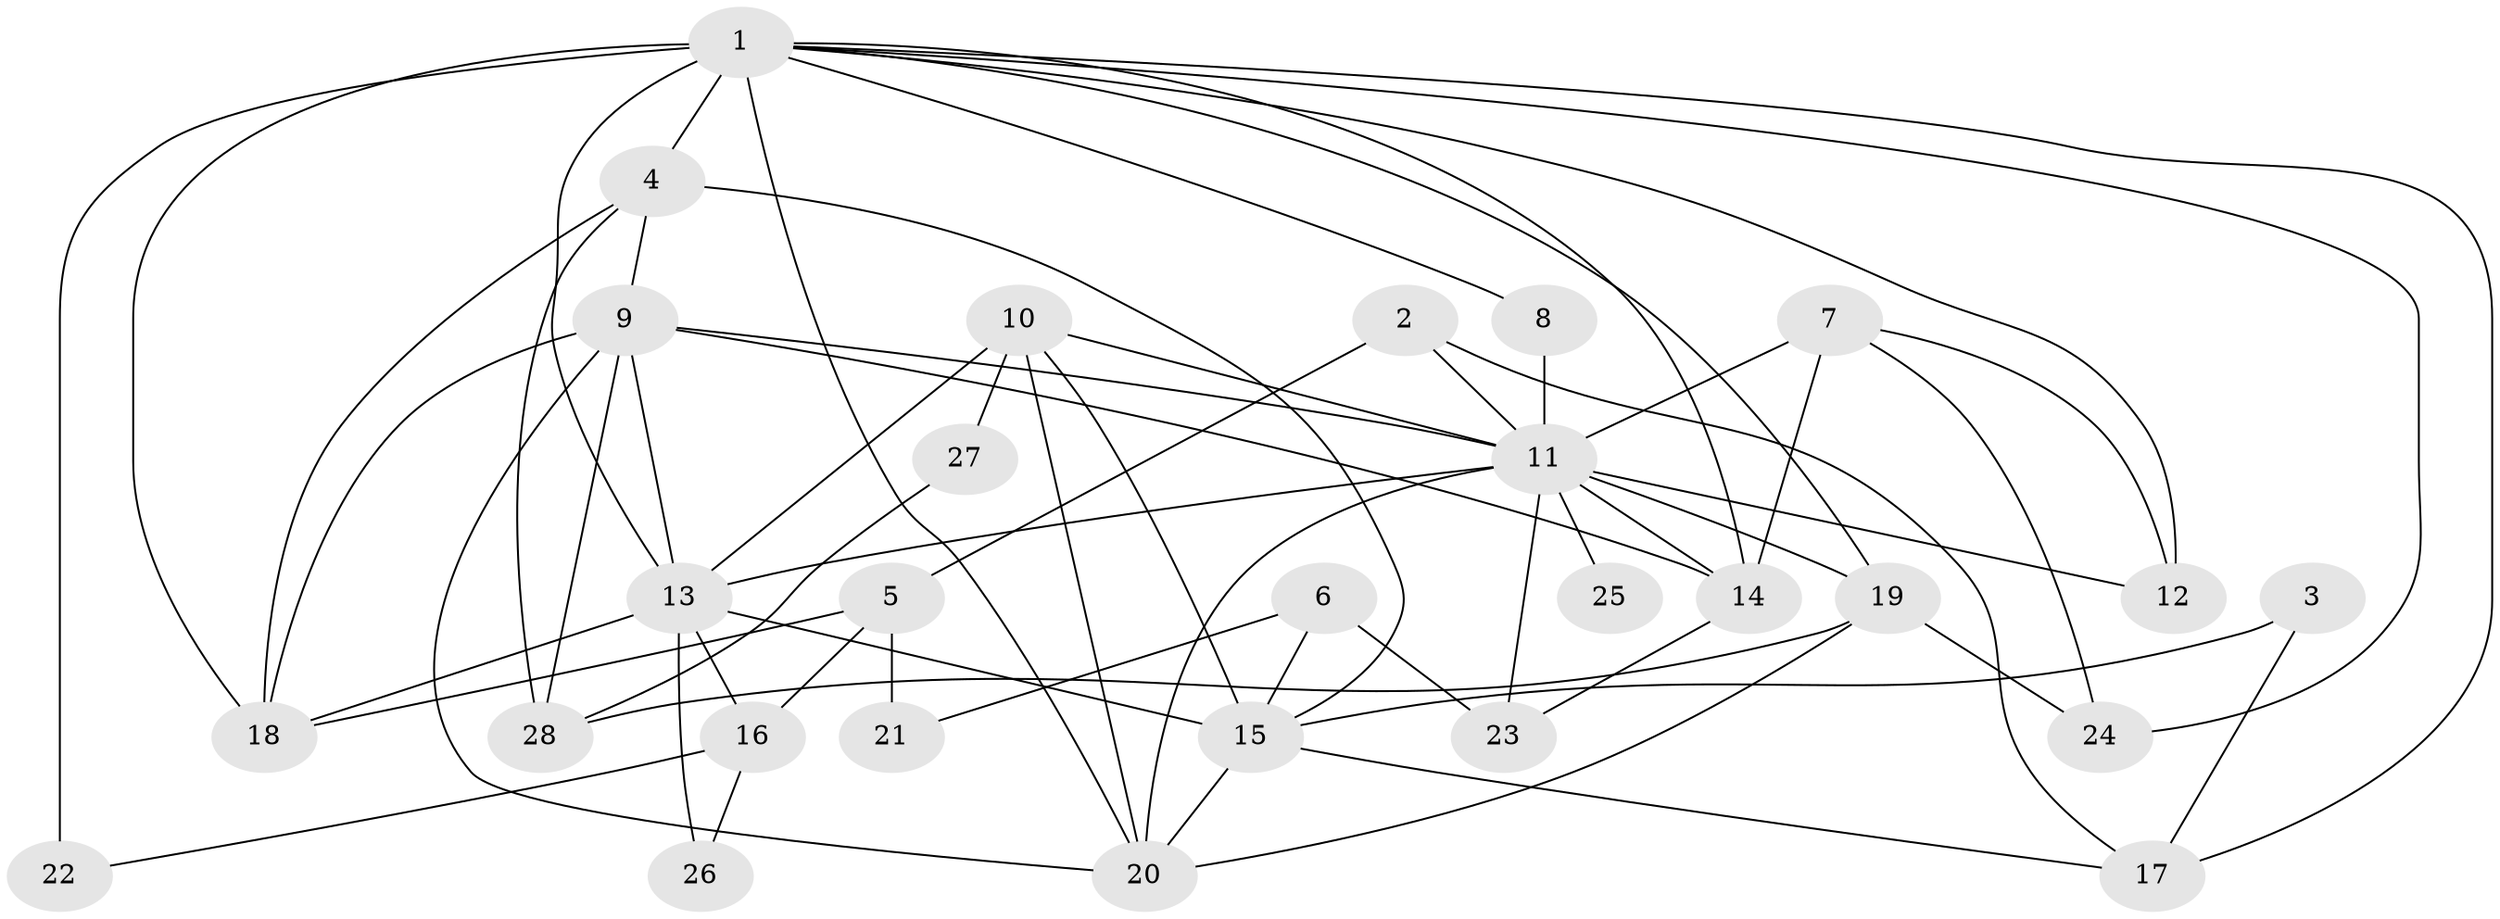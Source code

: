 // original degree distribution, {5: 0.125, 3: 0.2857142857142857, 2: 0.10714285714285714, 4: 0.3392857142857143, 9: 0.017857142857142856, 6: 0.08928571428571429, 7: 0.03571428571428571}
// Generated by graph-tools (version 1.1) at 2025/36/03/09/25 02:36:04]
// undirected, 28 vertices, 62 edges
graph export_dot {
graph [start="1"]
  node [color=gray90,style=filled];
  1;
  2;
  3;
  4;
  5;
  6;
  7;
  8;
  9;
  10;
  11;
  12;
  13;
  14;
  15;
  16;
  17;
  18;
  19;
  20;
  21;
  22;
  23;
  24;
  25;
  26;
  27;
  28;
  1 -- 4 [weight=2.0];
  1 -- 8 [weight=1.0];
  1 -- 12 [weight=1.0];
  1 -- 13 [weight=2.0];
  1 -- 14 [weight=2.0];
  1 -- 17 [weight=1.0];
  1 -- 18 [weight=2.0];
  1 -- 19 [weight=1.0];
  1 -- 20 [weight=1.0];
  1 -- 22 [weight=2.0];
  1 -- 24 [weight=1.0];
  2 -- 5 [weight=1.0];
  2 -- 11 [weight=1.0];
  2 -- 17 [weight=1.0];
  3 -- 15 [weight=1.0];
  3 -- 17 [weight=1.0];
  4 -- 9 [weight=1.0];
  4 -- 15 [weight=1.0];
  4 -- 18 [weight=1.0];
  4 -- 28 [weight=1.0];
  5 -- 16 [weight=1.0];
  5 -- 18 [weight=1.0];
  5 -- 21 [weight=1.0];
  6 -- 15 [weight=1.0];
  6 -- 21 [weight=1.0];
  6 -- 23 [weight=1.0];
  7 -- 11 [weight=1.0];
  7 -- 12 [weight=1.0];
  7 -- 14 [weight=3.0];
  7 -- 24 [weight=1.0];
  8 -- 11 [weight=2.0];
  9 -- 11 [weight=1.0];
  9 -- 13 [weight=2.0];
  9 -- 14 [weight=1.0];
  9 -- 18 [weight=1.0];
  9 -- 20 [weight=3.0];
  9 -- 28 [weight=1.0];
  10 -- 11 [weight=1.0];
  10 -- 13 [weight=4.0];
  10 -- 15 [weight=3.0];
  10 -- 20 [weight=1.0];
  10 -- 27 [weight=1.0];
  11 -- 12 [weight=1.0];
  11 -- 13 [weight=1.0];
  11 -- 14 [weight=1.0];
  11 -- 19 [weight=1.0];
  11 -- 20 [weight=4.0];
  11 -- 23 [weight=1.0];
  11 -- 25 [weight=2.0];
  13 -- 15 [weight=1.0];
  13 -- 16 [weight=1.0];
  13 -- 18 [weight=1.0];
  13 -- 26 [weight=1.0];
  14 -- 23 [weight=1.0];
  15 -- 17 [weight=1.0];
  15 -- 20 [weight=1.0];
  16 -- 22 [weight=1.0];
  16 -- 26 [weight=1.0];
  19 -- 20 [weight=1.0];
  19 -- 24 [weight=1.0];
  19 -- 28 [weight=1.0];
  27 -- 28 [weight=1.0];
}
